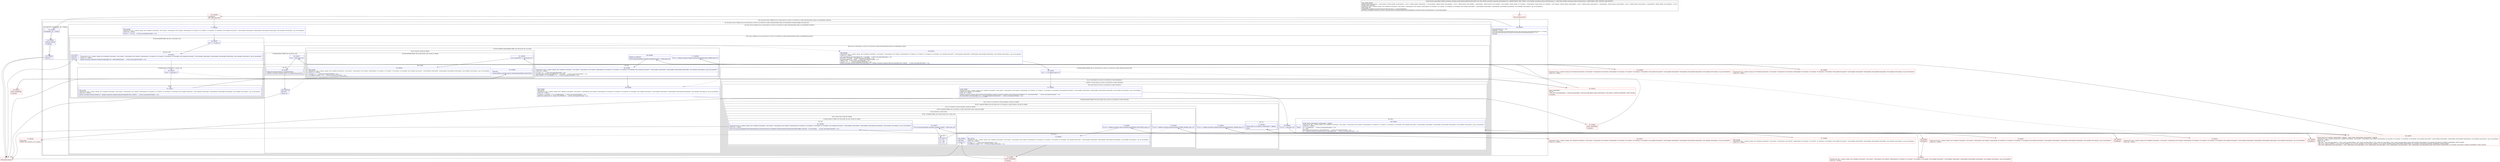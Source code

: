 digraph "CFG forkotlinx.coroutines.channels.ArrayChannel.pollSelectInternal(Lkotlinx\/coroutines\/selects\/SelectInstance;)Ljava\/lang\/Object;" {
subgraph cluster_Region_662823914 {
label = "R(2:1|(2:3|(2:(3:5|(1:7)|9)|(6:11|(1:(2:13|(2:34|1)(1:(1:32)(1:(1:(2:23|25)(1:(1:28)(1:30)))(0)))))(0)|(1:39)(1:(2:47|49))|40|(1:43)|44))))";
node [shape=record,color=blue];
Node_56 [shape=record,label="{56\:\ 0x0000|java.lang.Object r0 = null\lboolean r1 = false\ljava.util.concurrent.locks.ReentrantLock java.util.concurrent.locks.ReentrantLock r3 = r13.lock\ljava.util.concurrent.locks.Lock java.util.concurrent.locks.ReentrantLock r5 = r3\lr5.lock()\l}"];
subgraph cluster_TryCatchRegion_141557071 {
label = "Try: R(2:3|(2:(3:5|(1:7)|9)|(6:11|(1:(2:13|(2:34|1)(1:(1:32)(1:(1:(2:23|25)(1:(1:28)(1:30)))(0)))))(0)|(1:39)(1:(2:47|49))|40|(1:43)|44))) finally: R(3:50|51|52)";
node [shape=record,color=blue];
subgraph cluster_Region_1341750695 {
label = "R(2:3|(2:(3:5|(1:7)|9)|(6:11|(1:(2:13|(2:34|1)(1:(1:32)(1:(1:(2:23|25)(1:(1:28)(1:30)))(0)))))(0)|(1:39)(1:(2:47|49))|40|(1:43)|44)))";
node [shape=record,color=blue];
Node_57 [shape=record,label="{57\:\ 0x000d|TRY_ENTER\lTryCatch #0 \{all \-\> 0x00ce, blocks: (B:57:0x000d, B:59:0x0011, B:61:0x0017, B:64:0x001d, B:67:0x0032, B:69:0x0040, B:70:0x0052, B:73:0x0057, B:76:0x005c, B:78:0x0062, B:81:0x006f, B:84:0x0077, B:85:0x0086, B:86:0x0087, B:88:0x008b, B:90:0x008f, B:96:0x00b1, B:91:0x009b, B:93:0x00a1), top: B:104:0x000d \}\lCatch: all \-\> 0x00ce\l|int int r7 = r13.size     \/\/ Catch: java.lang.Throwable \-\> Lce\l}"];
subgraph cluster_Region_1713370739 {
label = "R(2:(3:5|(1:7)|9)|(6:11|(1:(2:13|(2:34|1)(1:(1:32)(1:(1:(2:23|25)(1:(1:28)(1:30)))(0)))))(0)|(1:39)(1:(2:47|49))|40|(1:43)|44))";
node [shape=record,color=blue];
subgraph cluster_IfRegion_351686587 {
label = "IF [B:58:0x000f] THEN: R(3:5|(1:7)|9) ELSE: null";
node [shape=record,color=blue];
Node_58 [shape=record,label="{58\:\ 0x000f|if (r7 == 0) goto L5\l}"];
subgraph cluster_Region_1662701565 {
label = "R(3:5|(1:7)|9)";
node [shape=record,color=blue];
Node_59 [shape=record,label="{59\:\ 0x0011|TryCatch #0 \{all \-\> 0x00ce, blocks: (B:57:0x000d, B:59:0x0011, B:61:0x0017, B:64:0x001d, B:67:0x0032, B:69:0x0040, B:70:0x0052, B:73:0x0057, B:76:0x005c, B:78:0x0062, B:81:0x006f, B:84:0x0077, B:85:0x0086, B:86:0x0087, B:88:0x008b, B:90:0x008f, B:96:0x00b1, B:91:0x009b, B:93:0x00a1), top: B:104:0x000d \}\lCatch: all \-\> 0x00ce\l|kotlinx.coroutines.channels.Closed java.lang.Object r8 = getClosedForSend()     \/\/ Catch: java.lang.Throwable \-\> Lce\l}"];
subgraph cluster_IfRegion_791157945 {
label = "IF [B:60:0x0015] THEN: R(1:7) ELSE: null";
node [shape=record,color=blue];
Node_60 [shape=record,label="{60\:\ 0x0015|if (r8 == null) goto L7\l}"];
subgraph cluster_Region_1589002410 {
label = "R(1:7)";
node [shape=record,color=blue];
Node_61 [shape=record,label="{61\:\ 0x0017|TRY_LEAVE\lTryCatch #0 \{all \-\> 0x00ce, blocks: (B:57:0x000d, B:59:0x0011, B:61:0x0017, B:64:0x001d, B:67:0x0032, B:69:0x0040, B:70:0x0052, B:73:0x0057, B:76:0x005c, B:78:0x0062, B:81:0x006f, B:84:0x0077, B:85:0x0086, B:86:0x0087, B:88:0x008b, B:90:0x008f, B:96:0x00b1, B:91:0x009b, B:93:0x00a1), top: B:104:0x000d \}\lCatch: all \-\> 0x00ce\l|kotlinx.coroutines.internal.Symbol r8 = kotlinx.coroutines.channels.AbstractChannelKt.POLL_FAILED     \/\/ Catch: java.lang.Throwable \-\> Lce\l}"];
}
}
Node_63 [shape=record,label="{63\:\ 0x001c|RETURN\l|return r8\l}"];
}
}
subgraph cluster_Region_1453850420 {
label = "R(6:11|(1:(2:13|(2:34|1)(1:(1:32)(1:(1:(2:23|25)(1:(1:28)(1:30)))(0)))))(0)|(1:39)(1:(2:47|49))|40|(1:43)|44)";
node [shape=record,color=blue];
Node_64 [shape=record,label="{64\:\ 0x001d|TRY_ENTER\lTryCatch #0 \{all \-\> 0x00ce, blocks: (B:57:0x000d, B:59:0x0011, B:61:0x0017, B:64:0x001d, B:67:0x0032, B:69:0x0040, B:70:0x0052, B:73:0x0057, B:76:0x005c, B:78:0x0062, B:81:0x006f, B:84:0x0077, B:85:0x0086, B:86:0x0087, B:88:0x008b, B:90:0x008f, B:96:0x00b1, B:91:0x009b, B:93:0x00a1), top: B:104:0x000d \}\lCatch: all \-\> 0x00ce\l|java.lang.Object[] java.lang.Object[] r8 = r13.buffer     \/\/ Catch: java.lang.Throwable \-\> Lce\lint int r9 = r13.head     \/\/ Catch: java.lang.Throwable \-\> Lce\ljava.lang.Object r10 = r8[r9]     \/\/ Catch: java.lang.Throwable \-\> Lce\lr8[r9] = null     \/\/ Catch: java.lang.Throwable \-\> Lce\lr13.size = r7 \- 1     \/\/ Catch: java.lang.Throwable \-\> Lce\lkotlinx.coroutines.internal.Symbol java.lang.Object r8 = kotlinx.coroutines.channels.AbstractChannelKt.POLL_FAILED     \/\/ Catch: java.lang.Throwable \-\> Lce\l}"];
subgraph cluster_IfRegion_192161559 {
label = "IF [B:65:0x002f] THEN: R(1:(2:13|(2:34|1)(1:(1:32)(1:(1:(2:23|25)(1:(1:28)(1:30)))(0))))) ELSE: R(0)";
node [shape=record,color=blue];
Node_65 [shape=record,label="{65\:\ 0x002f|if (r7 == r13.capacity) goto L13\l}"];
subgraph cluster_Region_2873892 {
label = "R(1:(2:13|(2:34|1)(1:(1:32)(1:(1:(2:23|25)(1:(1:28)(1:30)))(0)))))";
node [shape=record,color=blue];
subgraph cluster_LoopRegion_1184277085 {
label = "LOOP:0: (2:13|(2:34|1)(1:(1:32)(1:(1:(2:23|25)(1:(1:28)(1:30)))(0))))";
node [shape=record,color=blue];
subgraph cluster_Region_1189892089 {
label = "R(2:13|(2:34|1)(1:(1:32)(1:(1:(2:23|25)(1:(1:28)(1:30)))(0))))";
node [shape=record,color=blue];
Node_67 [shape=record,label="{67\:\ 0x0032|LOOP_START\lTryCatch #0 \{all \-\> 0x00ce, blocks: (B:57:0x000d, B:59:0x0011, B:61:0x0017, B:64:0x001d, B:67:0x0032, B:69:0x0040, B:70:0x0052, B:73:0x0057, B:76:0x005c, B:78:0x0062, B:81:0x006f, B:84:0x0077, B:85:0x0086, B:86:0x0087, B:88:0x008b, B:90:0x008f, B:96:0x00b1, B:91:0x009b, B:93:0x00a1), top: B:104:0x000d \}\lLOOP:0: B:67:0x0032\-\>B:75:0x005b\lCatch: all \-\> 0x00ce\l|kotlinx.coroutines.channels.AbstractChannel$TryPollDesc kotlinx.coroutines.channels.AbstractChannel.TryPollDesc r9 = describeTryPoll()     \/\/ Catch: java.lang.Throwable \-\> Lce\ljava.lang.Object java.lang.Object r10 = r14.performAtomicTrySelect(r9)     \/\/ Catch: java.lang.Throwable \-\> Lce\l}"];
subgraph cluster_IfRegion_613776973 {
label = "IF [B:68:0x003e] THEN: R(2:34|1) ELSE: R(1:(1:32)(1:(1:(2:23|25)(1:(1:28)(1:30)))(0)))";
node [shape=record,color=blue];
Node_68 [shape=record,label="{68\:\ 0x003e|if (r10 == null) goto L33\l}"];
subgraph cluster_Region_1031893064 {
label = "R(2:34|1)";
node [shape=record,color=blue];
Node_69 [shape=record,label="{69\:\ 0x0040|EDGE_INSN: B:69:0x0040\-\>B:86:0x0087 ?: BREAK  \lTryCatch #0 \{all \-\> 0x00ce, blocks: (B:57:0x000d, B:59:0x0011, B:61:0x0017, B:64:0x001d, B:67:0x0032, B:69:0x0040, B:70:0x0052, B:73:0x0057, B:76:0x005c, B:78:0x0062, B:81:0x006f, B:84:0x0077, B:85:0x0086, B:86:0x0087, B:88:0x008b, B:90:0x008f, B:96:0x00b1, B:91:0x009b, B:93:0x00a1), top: B:104:0x000d \}\lCatch: all \-\> 0x00ce\l|r0 = r9.getResult()     \/\/ Catch: java.lang.Throwable \-\> Lce\lr1 = true\lkotlin.jvm.internal.Intrinsics.checkNotNull(r0)     \/\/ Catch: java.lang.Throwable \-\> Lce\lr8 = ((kotlinx.coroutines.channels.Send) r0).getPollResult()     \/\/ Catch: java.lang.Throwable \-\> Lce\l}"];
Node_InsnContainer_828680773 [shape=record,label="{|break\l}"];
}
subgraph cluster_Region_684813940 {
label = "R(1:(1:32)(1:(1:(2:23|25)(1:(1:28)(1:30)))(0))) | ELSE_IF_CHAIN\l";
node [shape=record,color=blue];
subgraph cluster_IfRegion_388547184 {
label = "IF [B:71:0x0054] THEN: R(1:32) ELSE: R(1:(1:(2:23|25)(1:(1:28)(1:30)))(0)) | ELSE_IF_CHAIN\l";
node [shape=record,color=blue];
Node_71 [shape=record,label="{71\:\ 0x0054|if (r10 == kotlinx.coroutines.channels.AbstractChannelKt.POLL_FAILED) goto L31\l}"];
subgraph cluster_Region_1987406768 {
label = "R(1:32)";
node [shape=record,color=blue];
Node_72 [shape=record,label="{72\:\ 0x0056|EDGE_INSN: B:72:0x0056\-\>B:86:0x0087 ?: BREAK  \l|break\l}"];
}
subgraph cluster_Region_84061033 {
label = "R(1:(1:(2:23|25)(1:(1:28)(1:30)))(0)) | ELSE_IF_CHAIN\l";
node [shape=record,color=blue];
subgraph cluster_IfRegion_942879182 {
label = "IF [B:74:0x0059] THEN: R(1:(2:23|25)(1:(1:28)(1:30))) ELSE: R(0) | ELSE_IF_CHAIN\l";
node [shape=record,color=blue];
Node_74 [shape=record,label="{74\:\ 0x0059|if (r10 != kotlinx.coroutines.internal.AtomicKt.RETRY_ATOMIC) goto L20\l}"];
subgraph cluster_Region_287313678 {
label = "R(1:(2:23|25)(1:(1:28)(1:30)))";
node [shape=record,color=blue];
subgraph cluster_IfRegion_478425782 {
label = "IF [B:77:0x0060] THEN: R(2:23|25) ELSE: R(1:(1:28)(1:30))";
node [shape=record,color=blue];
Node_77 [shape=record,label="{77\:\ 0x0060|if (r10 == kotlinx.coroutines.selects.SelectKt.getALREADY_SELECTED()) goto L23\l}"];
subgraph cluster_Region_266631067 {
label = "R(2:23|25)";
node [shape=record,color=blue];
Node_78 [shape=record,label="{78\:\ 0x0062|TRY_LEAVE\lTryCatch #0 \{all \-\> 0x00ce, blocks: (B:57:0x000d, B:59:0x0011, B:61:0x0017, B:64:0x001d, B:67:0x0032, B:69:0x0040, B:70:0x0052, B:73:0x0057, B:76:0x005c, B:78:0x0062, B:81:0x006f, B:84:0x0077, B:85:0x0086, B:86:0x0087, B:88:0x008b, B:90:0x008f, B:96:0x00b1, B:91:0x009b, B:93:0x00a1), top: B:104:0x000d \}\lCatch: all \-\> 0x00ce\l|r13.size = r7     \/\/ Catch: java.lang.Throwable \-\> Lce\lr13.buffer[r13.head] = r10     \/\/ Catch: java.lang.Throwable \-\> Lce\l}"];
Node_80 [shape=record,label="{80\:\ 0x006e|RETURN\l|return r10\l}"];
}
subgraph cluster_Region_841052560 {
label = "R(1:(1:28)(1:30)) | ELSE_IF_CHAIN\l";
node [shape=record,color=blue];
subgraph cluster_IfRegion_325865597 {
label = "IF [B:82:0x0071] THEN: R(1:28) ELSE: R(1:30) | ELSE_IF_CHAIN\l";
node [shape=record,color=blue];
Node_82 [shape=record,label="{82\:\ 0x0071|if ((r10 instanceof kotlinx.coroutines.channels.Closed) != false) goto L28\l}"];
subgraph cluster_Region_2132189656 {
label = "R(1:28)";
node [shape=record,color=blue];
Node_83 [shape=record,label="{83\:\ 0x0073|r0 = r10\lr1 = true\lr8 = r10\l}"];
}
subgraph cluster_Region_1116089122 {
label = "R(1:30)";
node [shape=record,color=blue];
Node_85 [shape=record,label="{85\:\ 0x0086|TryCatch #0 \{all \-\> 0x00ce, blocks: (B:57:0x000d, B:59:0x0011, B:61:0x0017, B:64:0x001d, B:67:0x0032, B:69:0x0040, B:70:0x0052, B:73:0x0057, B:76:0x005c, B:78:0x0062, B:81:0x006f, B:84:0x0077, B:85:0x0086, B:86:0x0087, B:88:0x008b, B:90:0x008f, B:96:0x00b1, B:91:0x009b, B:93:0x00a1), top: B:104:0x000d \}\lCatch: all \-\> 0x00ce\l|throw new java.lang.IllegalStateException(kotlin.jvm.internal.Intrinsics.stringPlus(\"performAtomicTrySelect(describeTryOffer) returned \", r10).toString())     \/\/ Catch: java.lang.Throwable \-\> Lce\l}"];
}
}
}
}
}
subgraph cluster_Region_1876210831 {
label = "R(0)";
node [shape=record,color=blue];
}
}
}
}
}
}
}
}
}
subgraph cluster_Region_2132612095 {
label = "R(0)";
node [shape=record,color=blue];
}
}
subgraph cluster_IfRegion_1780000142 {
label = "IF [B:87:0x0089, B:89:0x008d] THEN: R(1:39) ELSE: R(1:(2:47|49))";
node [shape=record,color=blue];
Node_87 [shape=record,label="{87\:\ 0x0089|if (r8 != kotlinx.coroutines.channels.AbstractChannelKt.POLL_FAILED) goto L37\l}"];
Node_89 [shape=record,label="{89\:\ 0x008d|ADDED_TO_REGION\l|if ((r8 instanceof kotlinx.coroutines.channels.Closed) == false) goto L39\l}"];
subgraph cluster_Region_701069899 {
label = "R(1:39)";
node [shape=record,color=blue];
Node_90 [shape=record,label="{90\:\ 0x008f|TryCatch #0 \{all \-\> 0x00ce, blocks: (B:57:0x000d, B:59:0x0011, B:61:0x0017, B:64:0x001d, B:67:0x0032, B:69:0x0040, B:70:0x0052, B:73:0x0057, B:76:0x005c, B:78:0x0062, B:81:0x006f, B:84:0x0077, B:85:0x0086, B:86:0x0087, B:88:0x008b, B:90:0x008f, B:96:0x00b1, B:91:0x009b, B:93:0x00a1), top: B:104:0x000d \}\lCatch: all \-\> 0x00ce\l|r13.size = r7     \/\/ Catch: java.lang.Throwable \-\> Lce\ljava.lang.Object[] java.lang.Object[] r9 = r13.buffer     \/\/ Catch: java.lang.Throwable \-\> Lce\lr9[(r13.head + r7) % r9.length] = r8     \/\/ Catch: java.lang.Throwable \-\> Lce\l}"];
}
subgraph cluster_Region_1859402605 {
label = "R(1:(2:47|49)) | ELSE_IF_CHAIN\l";
node [shape=record,color=blue];
subgraph cluster_IfRegion_1463843542 {
label = "IF [B:92:0x009f] THEN: R(2:47|49) ELSE: null | ELSE_IF_CHAIN\l";
node [shape=record,color=blue];
Node_92 [shape=record,label="{92\:\ 0x009f|if (r14.trySelect() == false) goto L47\l}"];
subgraph cluster_Region_1090420249 {
label = "R(2:47|49)";
node [shape=record,color=blue];
Node_93 [shape=record,label="{93\:\ 0x00a1|TRY_LEAVE\lTryCatch #0 \{all \-\> 0x00ce, blocks: (B:57:0x000d, B:59:0x0011, B:61:0x0017, B:64:0x001d, B:67:0x0032, B:69:0x0040, B:70:0x0052, B:73:0x0057, B:76:0x005c, B:78:0x0062, B:81:0x006f, B:84:0x0077, B:85:0x0086, B:86:0x0087, B:88:0x008b, B:90:0x008f, B:96:0x00b1, B:91:0x009b, B:93:0x00a1), top: B:104:0x000d \}\lCatch: all \-\> 0x00ce\l|r13.size = r7     \/\/ Catch: java.lang.Throwable \-\> Lce\lr13.buffer[r13.head] = r10     \/\/ Catch: java.lang.Throwable \-\> Lce\l}"];
Node_95 [shape=record,label="{95\:\ 0x00b0|RETURN\l|return kotlinx.coroutines.selects.SelectKt.getALREADY_SELECTED()\l}"];
}
}
}
}
Node_96 [shape=record,label="{96\:\ 0x00b1|TRY_ENTER\lTRY_LEAVE\lTryCatch #0 \{all \-\> 0x00ce, blocks: (B:57:0x000d, B:59:0x0011, B:61:0x0017, B:64:0x001d, B:67:0x0032, B:69:0x0040, B:70:0x0052, B:73:0x0057, B:76:0x005c, B:78:0x0062, B:81:0x006f, B:84:0x0077, B:85:0x0086, B:86:0x0087, B:88:0x008b, B:90:0x008f, B:96:0x00b1, B:91:0x009b, B:93:0x00a1), top: B:104:0x000d \}\lCatch: all \-\> 0x00ce\l|r13.head = (r13.head + 1) % r13.buffer.length     \/\/ Catch: java.lang.Throwable \-\> Lce\lkotlin.Unit kotlin.Unit r6 = kotlin.Unit.INSTANCE     \/\/ Catch: java.lang.Throwable \-\> Lce\l}"];
subgraph cluster_IfRegion_857612720 {
label = "IF [B:98:0x00c2] THEN: R(1:43) ELSE: null";
node [shape=record,color=blue];
Node_98 [shape=record,label="{98\:\ 0x00c2|if (r1 != false) goto L43\l}"];
subgraph cluster_Region_455610252 {
label = "R(1:43)";
node [shape=record,color=blue];
Node_99 [shape=record,label="{99\:\ 0x00c4|kotlin.jvm.internal.Intrinsics.checkNotNull(r0)\l((kotlinx.coroutines.channels.Send) r0).completeResumeSend()\l}"];
}
}
Node_100 [shape=record,label="{100\:\ 0x00cd|RETURN\l|return r10\l}"];
}
}
}
subgraph cluster_Region_95093931 {
label = "R(3:50|51|52) | ExcHandler: all \-\> 0x00ce\l";
node [shape=record,color=blue];
Node_101 [shape=record,label="{101\:\ 0x00ce|ExcHandler: all \-\> 0x00ce\l}"];
Node_102 [shape=record,label="{102\:\ 0x00cf|FINALLY_INSNS\l|r5.unlock()\l}"];
Node_103 [shape=record,label="{103\:\ 0x00d2|throw r6\l}"];
}
}
}
subgraph cluster_Region_95093931 {
label = "R(3:50|51|52) | ExcHandler: all \-\> 0x00ce\l";
node [shape=record,color=blue];
Node_101 [shape=record,label="{101\:\ 0x00ce|ExcHandler: all \-\> 0x00ce\l}"];
Node_102 [shape=record,label="{102\:\ 0x00cf|FINALLY_INSNS\l|r5.unlock()\l}"];
Node_103 [shape=record,label="{103\:\ 0x00d2|throw r6\l}"];
}
Node_54 [shape=record,color=red,label="{54\:\ ?|MTH_ENTER_BLOCK\l}"];
Node_104 [shape=record,color=red,label="{104\:\ 0x000d|SYNTHETIC\lEXC_TOP_SPLITTER\l}"];
Node_62 [shape=record,color=red,label="{62\:\ 0x0019|DONT_GENERATE\lPHI: r8 \l  PHI: (r8v7 java.lang.Object) = (r8v6 java.lang.Object), (r8v8 java.lang.Object) binds: [B:60:0x0015, B:61:0x0017] A[DONT_GENERATE, DONT_INLINE]\l|r5.unlock()\l}"];
Node_55 [shape=record,color=red,label="{55\:\ ?|MTH_EXIT_BLOCK\l}"];
Node_70 [shape=record,color=red,label="{70\:\ 0x0052|TryCatch #0 \{all \-\> 0x00ce, blocks: (B:57:0x000d, B:59:0x0011, B:61:0x0017, B:64:0x001d, B:67:0x0032, B:69:0x0040, B:70:0x0052, B:73:0x0057, B:76:0x005c, B:78:0x0062, B:81:0x006f, B:84:0x0077, B:85:0x0086, B:86:0x0087, B:88:0x008b, B:90:0x008f, B:96:0x00b1, B:91:0x009b, B:93:0x00a1), top: B:104:0x000d \}\lCatch: all \-\> 0x00ce\l}"];
Node_73 [shape=record,color=red,label="{73\:\ 0x0057|TryCatch #0 \{all \-\> 0x00ce, blocks: (B:57:0x000d, B:59:0x0011, B:61:0x0017, B:64:0x001d, B:67:0x0032, B:69:0x0040, B:70:0x0052, B:73:0x0057, B:76:0x005c, B:78:0x0062, B:81:0x006f, B:84:0x0077, B:85:0x0086, B:86:0x0087, B:88:0x008b, B:90:0x008f, B:96:0x00b1, B:91:0x009b, B:93:0x00a1), top: B:104:0x000d \}\lCatch: all \-\> 0x00ce\l}"];
Node_75 [shape=record,color=red,label="{75\:\ 0x005b|LOOP_END\lLOOP:0: B:67:0x0032\-\>B:75:0x005b\l}"];
Node_106 [shape=record,color=red,label="{106\:\ 0x005c|SYNTHETIC\l}"];
Node_76 [shape=record,color=red,label="{76\:\ 0x005c|TryCatch #0 \{all \-\> 0x00ce, blocks: (B:57:0x000d, B:59:0x0011, B:61:0x0017, B:64:0x001d, B:67:0x0032, B:69:0x0040, B:70:0x0052, B:73:0x0057, B:76:0x005c, B:78:0x0062, B:81:0x006f, B:84:0x0077, B:85:0x0086, B:86:0x0087, B:88:0x008b, B:90:0x008f, B:96:0x00b1, B:91:0x009b, B:93:0x00a1), top: B:104:0x000d \}\lCatch: all \-\> 0x00ce\l}"];
Node_79 [shape=record,color=red,label="{79\:\ 0x006b|DONT_GENERATE\l|r5.unlock()\l}"];
Node_81 [shape=record,color=red,label="{81\:\ 0x006f|TRY_ENTER\lTryCatch #0 \{all \-\> 0x00ce, blocks: (B:57:0x000d, B:59:0x0011, B:61:0x0017, B:64:0x001d, B:67:0x0032, B:69:0x0040, B:70:0x0052, B:73:0x0057, B:76:0x005c, B:78:0x0062, B:81:0x006f, B:84:0x0077, B:85:0x0086, B:86:0x0087, B:88:0x008b, B:90:0x008f, B:96:0x00b1, B:91:0x009b, B:93:0x00a1), top: B:104:0x000d \}\lCatch: all \-\> 0x00ce\l}"];
Node_84 [shape=record,color=red,label="{84\:\ 0x0077|TryCatch #0 \{all \-\> 0x00ce, blocks: (B:57:0x000d, B:59:0x0011, B:61:0x0017, B:64:0x001d, B:67:0x0032, B:69:0x0040, B:70:0x0052, B:73:0x0057, B:76:0x005c, B:78:0x0062, B:81:0x006f, B:84:0x0077, B:85:0x0086, B:86:0x0087, B:88:0x008b, B:90:0x008f, B:96:0x00b1, B:91:0x009b, B:93:0x00a1), top: B:104:0x000d \}\lCatch: all \-\> 0x00ce\l}"];
Node_105 [shape=record,color=red,label="{105\:\ 0x0056|SYNTHETIC\l}"];
Node_107 [shape=record,color=red,label="{107\:\ 0x0040|SYNTHETIC\l}"];
Node_86 [shape=record,color=red,label="{86\:\ 0x0087|EDGE_INSN: B:72:0x0056\-\>B:86:0x0087 ?: BREAK  , EDGE_INSN: B:69:0x0040\-\>B:86:0x0087 ?: BREAK  \lTryCatch #0 \{all \-\> 0x00ce, blocks: (B:57:0x000d, B:59:0x0011, B:61:0x0017, B:64:0x001d, B:67:0x0032, B:69:0x0040, B:70:0x0052, B:73:0x0057, B:76:0x005c, B:78:0x0062, B:81:0x006f, B:84:0x0077, B:85:0x0086, B:86:0x0087, B:88:0x008b, B:90:0x008f, B:96:0x00b1, B:91:0x009b, B:93:0x00a1), top: B:104:0x000d \}\lCatch: all \-\> 0x00ce\lPHI: r0 r1 r8 \l  PHI: (r0v1 'send' java.lang.Object) = (r0v0 'send' java.lang.Object), (r0v2 'send' java.lang.Object), (r0v0 'send' java.lang.Object), (r0v3 'send' java.lang.Object) binds: [B:65:0x002f, B:69:0x0040, B:72:0x0056, B:83:0x0073] A[DONT_GENERATE, DONT_INLINE]\l  PHI: (r1v1 'success' boolean) = (r1v0 'success' boolean), (r1v2 'success' boolean), (r1v0 'success' boolean), (r1v3 'success' boolean) binds: [B:65:0x002f, B:69:0x0040, B:72:0x0056, B:83:0x0073] A[DONT_GENERATE, DONT_INLINE]\l  PHI: (r8v3 'replacement' java.lang.Object) = (r8v2 'replacement' java.lang.Object), (r8v4 'replacement' java.lang.Object), (r8v2 'replacement' java.lang.Object), (r8v5 'replacement' java.lang.Object) binds: [B:65:0x002f, B:69:0x0040, B:72:0x0056, B:83:0x0073] A[DONT_GENERATE, DONT_INLINE]\l}"];
Node_88 [shape=record,color=red,label="{88\:\ 0x008b|TryCatch #0 \{all \-\> 0x00ce, blocks: (B:57:0x000d, B:59:0x0011, B:61:0x0017, B:64:0x001d, B:67:0x0032, B:69:0x0040, B:70:0x0052, B:73:0x0057, B:76:0x005c, B:78:0x0062, B:81:0x006f, B:84:0x0077, B:85:0x0086, B:86:0x0087, B:88:0x008b, B:90:0x008f, B:96:0x00b1, B:91:0x009b, B:93:0x00a1), top: B:104:0x000d \}\lCatch: all \-\> 0x00ce\l}"];
Node_97 [shape=record,color=red,label="{97\:\ 0x00be|DONT_GENERATE\l|r5.unlock()\l}"];
Node_91 [shape=record,color=red,label="{91\:\ 0x009b|TryCatch #0 \{all \-\> 0x00ce, blocks: (B:57:0x000d, B:59:0x0011, B:61:0x0017, B:64:0x001d, B:67:0x0032, B:69:0x0040, B:70:0x0052, B:73:0x0057, B:76:0x005c, B:78:0x0062, B:81:0x006f, B:84:0x0077, B:85:0x0086, B:86:0x0087, B:88:0x008b, B:90:0x008f, B:96:0x00b1, B:91:0x009b, B:93:0x00a1), top: B:104:0x000d \}\lCatch: all \-\> 0x00ce\l}"];
Node_94 [shape=record,color=red,label="{94\:\ 0x00ad|DONT_GENERATE\l|r5.unlock()\l}"];
MethodNode[shape=record,label="{protected java.lang.Object kotlinx.coroutines.channels.ArrayChannel.pollSelectInternal((r13v0 'this' kotlinx.coroutines.channels.ArrayChannel\<E\> A[IMMUTABLE_TYPE, THIS]), (r14v0 kotlinx.coroutines.selects.SelectInstance\<?\> A[D('select' kotlinx.coroutines.selects.SelectInstance), IMMUTABLE_TYPE, METHOD_ARGUMENT]))  | USE_LINES_HINTS\lCROSS_EDGE: B:60:0x0015 \-\> B:62:0x0019, CROSS_EDGE: B:100:0x00cd \-\> B:55:?, CROSS_EDGE: B:98:0x00c2 \-\> B:100:0x00cd, CROSS_EDGE: B:95:0x00b0 \-\> B:55:?, CROSS_EDGE: B:92:0x009f \-\> B:96:0x00b1, CROSS_EDGE: B:87:0x0089 \-\> B:91:0x009b, CROSS_EDGE: B:72:0x0056 \-\> B:86:0x0087, BACK_EDGE: B:75:0x005b \-\> B:67:0x0032, CROSS_EDGE: B:80:0x006e \-\> B:55:?, CROSS_EDGE: B:83:0x0073 \-\> B:86:0x0087, CROSS_EDGE: B:85:0x0086 \-\> B:55:?, CROSS_EDGE: B:65:0x002f \-\> B:86:0x0087, CROSS_EDGE: B:103:0x00d2 \-\> B:55:?\lINLINE_NOT_NEEDED\lTryCatch #0 \{all \-\> 0x00ce, blocks: (B:57:0x000d, B:59:0x0011, B:61:0x0017, B:64:0x001d, B:67:0x0032, B:69:0x0040, B:70:0x0052, B:73:0x0057, B:76:0x005c, B:78:0x0062, B:81:0x006f, B:84:0x0077, B:85:0x0086, B:86:0x0087, B:88:0x008b, B:90:0x008f, B:96:0x00b1, B:91:0x009b, B:93:0x00a1), top: B:104:0x000d \}\lTYPE_VARS: [E]\lSIGNATURE: (Lkotlinx\/coroutines\/selects\/SelectInstance\<*\>;)Ljava\/lang\/Object;\lMETHOD_OVERRIDE: [kotlinx.coroutines.channels.AbstractChannel.pollSelectInternal(kotlinx.coroutines.selects.SelectInstance\<?\>):java.lang.Object]\l}"];
MethodNode -> Node_54;Node_56 -> Node_104;
Node_57 -> Node_58;
Node_58 -> Node_59;
Node_58 -> Node_64[style=dashed];
Node_59 -> Node_60;
Node_60 -> Node_61;
Node_60 -> Node_62[style=dashed];
Node_61 -> Node_62;
Node_63 -> Node_55;
Node_64 -> Node_65;
Node_65 -> Node_67;
Node_65 -> Node_86[style=dashed];
Node_67 -> Node_68;
Node_68 -> Node_70[style=dashed];
Node_68 -> Node_107;
Node_69 -> Node_86;
Node_71 -> Node_73[style=dashed];
Node_71 -> Node_105;
Node_72 -> Node_86;
Node_74 -> Node_75[style=dashed];
Node_74 -> Node_106;
Node_77 -> Node_78;
Node_77 -> Node_81[style=dashed];
Node_78 -> Node_79;
Node_80 -> Node_55;
Node_82 -> Node_83;
Node_82 -> Node_84[style=dashed];
Node_83 -> Node_86;
Node_85 -> Node_55;
Node_87 -> Node_88;
Node_87 -> Node_91[style=dashed];
Node_89 -> Node_90;
Node_89 -> Node_91[style=dashed];
Node_90 -> Node_96;
Node_92 -> Node_93;
Node_92 -> Node_96[style=dashed];
Node_93 -> Node_94;
Node_95 -> Node_55;
Node_96 -> Node_97;
Node_98 -> Node_99;
Node_98 -> Node_100[style=dashed];
Node_99 -> Node_100;
Node_100 -> Node_55;
Node_101 -> Node_102;
Node_102 -> Node_103;
Node_103 -> Node_55;
Node_101 -> Node_102;
Node_102 -> Node_103;
Node_103 -> Node_55;
Node_54 -> Node_56;
Node_104 -> Node_57;
Node_104 -> Node_101;
Node_62 -> Node_63;
Node_70 -> Node_71;
Node_73 -> Node_74;
Node_75 -> Node_67;
Node_106 -> Node_76;
Node_76 -> Node_77;
Node_79 -> Node_80;
Node_81 -> Node_82;
Node_84 -> Node_85;
Node_105 -> Node_72;
Node_107 -> Node_69;
Node_86 -> Node_87;
Node_88 -> Node_89;
Node_97 -> Node_98;
Node_91 -> Node_92;
Node_94 -> Node_95;
}

